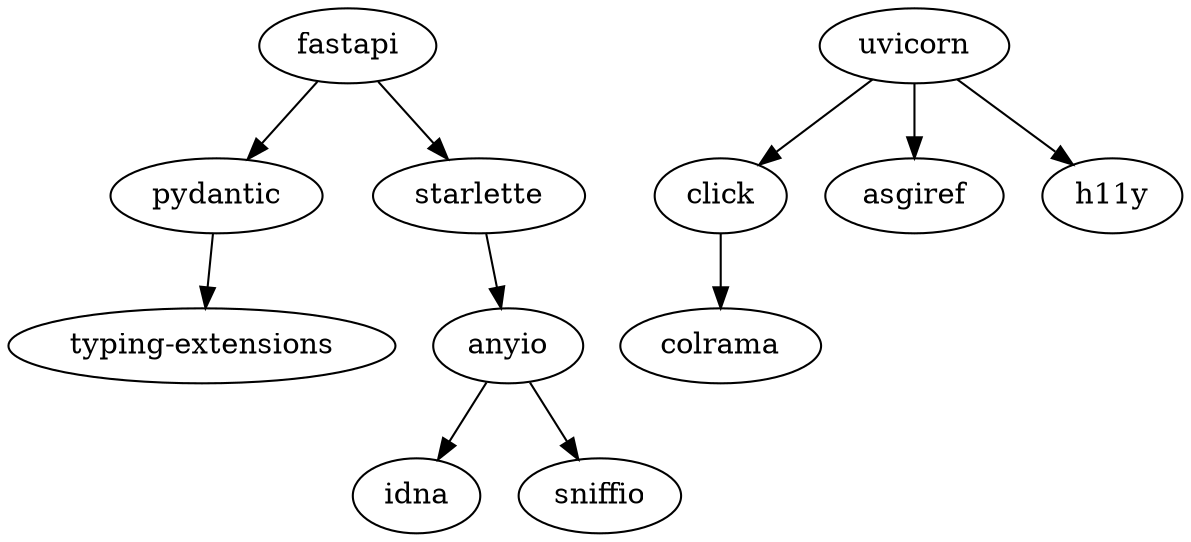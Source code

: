 digraph {
    anyio -> idna
    anyio -> sniffio
    click -> colrama
    fastapi->pydantic
    fastapi->starlette
    pydantic -> "typing-extensions"
    starlette->anyio
    uvicorn->asgiref
    uvicorn->click
    uvicorn->h11y
}